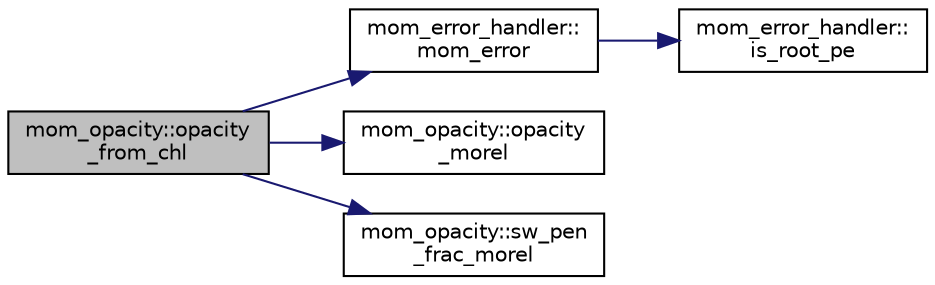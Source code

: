 digraph "mom_opacity::opacity_from_chl"
{
 // INTERACTIVE_SVG=YES
  edge [fontname="Helvetica",fontsize="10",labelfontname="Helvetica",labelfontsize="10"];
  node [fontname="Helvetica",fontsize="10",shape=record];
  rankdir="LR";
  Node3 [label="mom_opacity::opacity\l_from_chl",height=0.2,width=0.4,color="black", fillcolor="grey75", style="filled", fontcolor="black"];
  Node3 -> Node4 [color="midnightblue",fontsize="10",style="solid",fontname="Helvetica"];
  Node4 [label="mom_error_handler::\lmom_error",height=0.2,width=0.4,color="black", fillcolor="white", style="filled",URL="$namespacemom__error__handler.html#a460cfb79a06c29fc249952c2a3710d67"];
  Node4 -> Node5 [color="midnightblue",fontsize="10",style="solid",fontname="Helvetica"];
  Node5 [label="mom_error_handler::\lis_root_pe",height=0.2,width=0.4,color="black", fillcolor="white", style="filled",URL="$namespacemom__error__handler.html#ad5f00a53059c72fe2332d1436c80ca71"];
  Node3 -> Node6 [color="midnightblue",fontsize="10",style="solid",fontname="Helvetica"];
  Node6 [label="mom_opacity::opacity\l_morel",height=0.2,width=0.4,color="black", fillcolor="white", style="filled",URL="$namespacemom__opacity.html#a4498b4bb6fcf1b7d849f89aa87c0332e"];
  Node3 -> Node7 [color="midnightblue",fontsize="10",style="solid",fontname="Helvetica"];
  Node7 [label="mom_opacity::sw_pen\l_frac_morel",height=0.2,width=0.4,color="black", fillcolor="white", style="filled",URL="$namespacemom__opacity.html#a0017241c03e4536115674fc5fc9608bf"];
}
